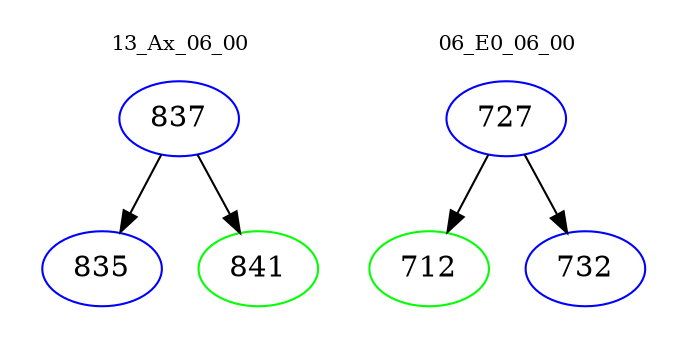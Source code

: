 digraph{
subgraph cluster_0 {
color = white
label = "13_Ax_06_00";
fontsize=10;
T0_837 [label="837", color="blue"]
T0_837 -> T0_835 [color="black"]
T0_835 [label="835", color="blue"]
T0_837 -> T0_841 [color="black"]
T0_841 [label="841", color="green"]
}
subgraph cluster_1 {
color = white
label = "06_E0_06_00";
fontsize=10;
T1_727 [label="727", color="blue"]
T1_727 -> T1_712 [color="black"]
T1_712 [label="712", color="green"]
T1_727 -> T1_732 [color="black"]
T1_732 [label="732", color="blue"]
}
}
